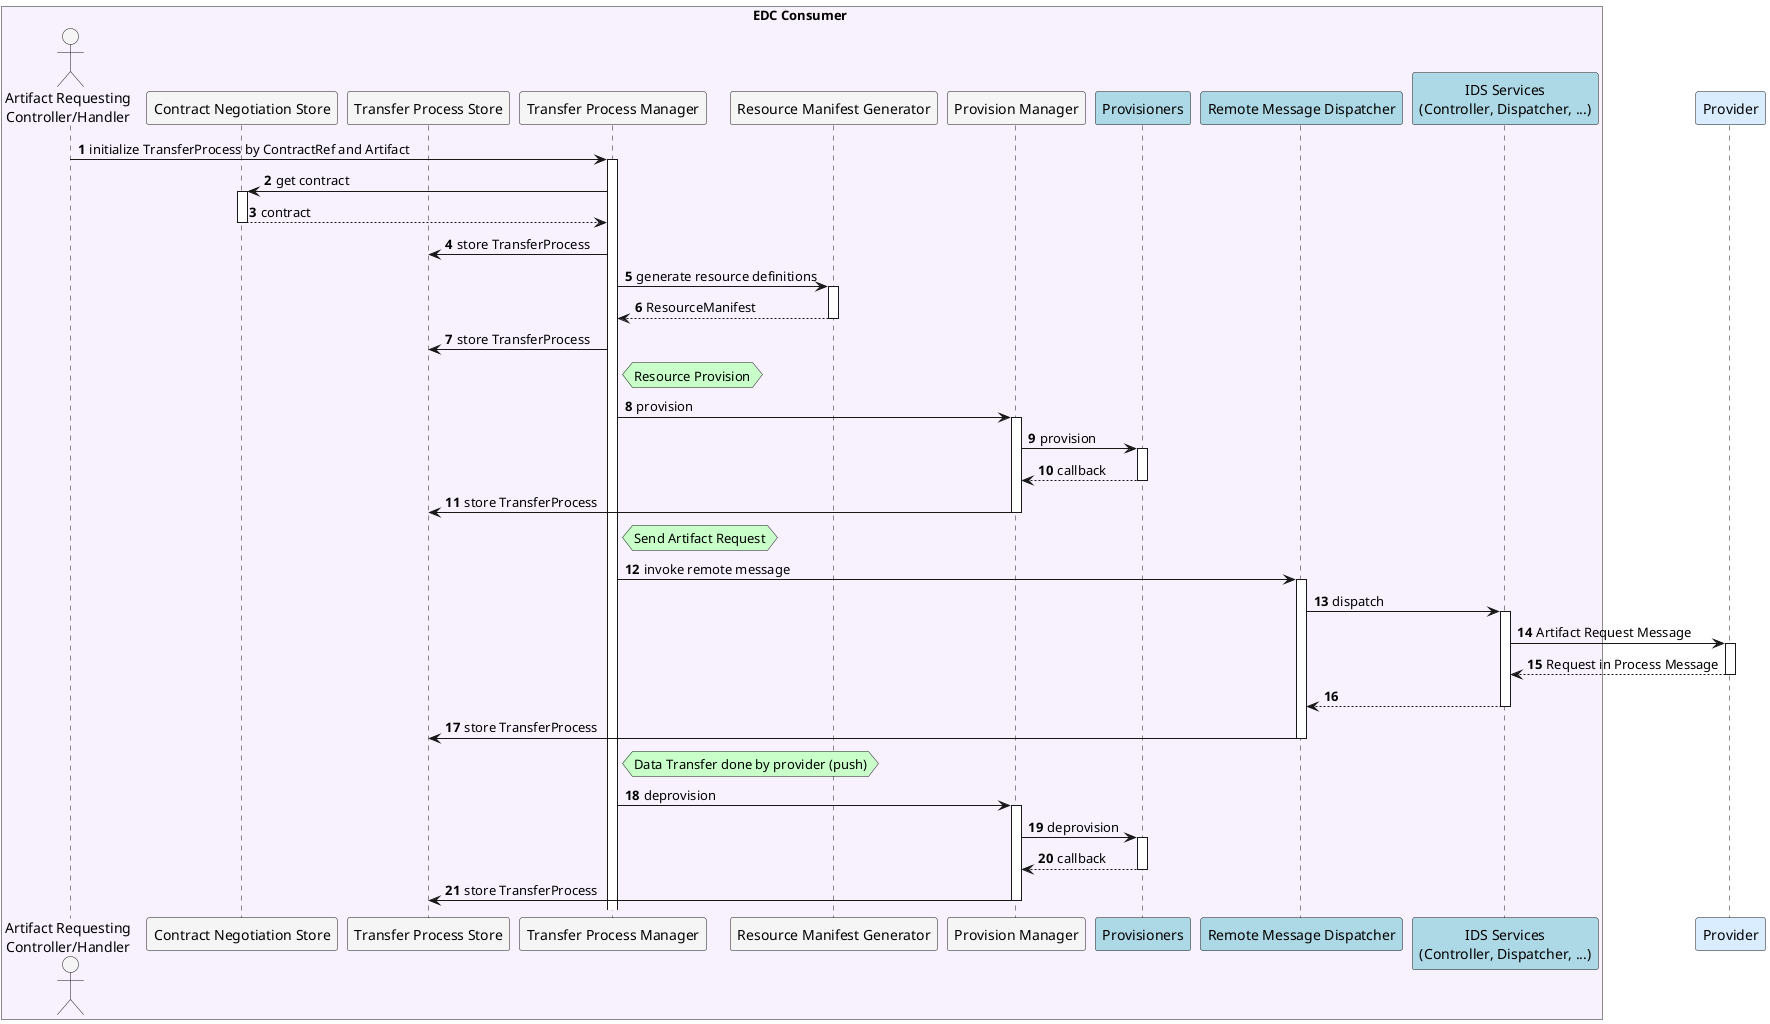 '
'  Copyright (c) 2021 Daimler TSS GmbH
'
'  This program and the accompanying materials are made available under the
'  terms of the Apache License, Version 2.0 which is available at
'  https://www.apache.org/licenses/LICENSE-2.0
'
'  SPDX-License-Identifier: Apache-2.0
'
'  Contributors:
'       Daimler TSS GmbH - Initial Draft
'
'

@startuml

skinParam NoteBackgroundColor WhiteSmoke
skinParam NoteFontColor Black
skinParam ParticipantBackgroundColor WhiteSmoke
skinParam ActorBackgroundColor WhiteSmoke
skinParam AgentBackgroundColor White
skinParam AgentBorderColor SkyBlue
skinparam shadowing false

!define ConsumerColor f8f2ff
!define ProviderColor d9edff
!define WarningColor Business
!define LeadColor Technology

skinparam noteBackgroundColor #LeadColor

autonumber

box EDC Consumer #ConsumerColor

    actor Actor as "Artifact Requesting\nController/Handler"
    participant Store as "Contract Negotiation Store"
    participant TransferStore as "Transfer Process Store"
    participant TransferManager as "Transfer Process Manager"
    participant ManifestGenerator as "Resource Manifest Generator"
    participant ProvisionManager as "Provision Manager"
    participant Provisioners as "Provisioners" #lightblue
    participant Dispatcher as "Remote Message Dispatcher" #lightblue
    participant IDS as "IDS Services\n(Controller, Dispatcher, ...)" #lightblue
end box

participant Provider as "Provider" #ProviderColor

' PROCESS
Actor -> TransferManager ++: initialize TransferProcess by ContractRef and Artifact


TransferManager -> Store ++: get contract
return contract
TransferManager -> TransferStore: store TransferProcess

' Resource Definition
TransferManager -> ManifestGenerator ++ : generate resource definitions
return ResourceManifest
TransferManager -> TransferStore: store TransferProcess


' Provision
hnote right of TransferManager
    Resource Provision
end note

TransferManager -> ProvisionManager++: provision
ProvisionManager -> Provisioners++: provision
Provisioners --> ProvisionManager--: callback
ProvisionManager -> TransferStore: store TransferProcess
deactivate ProvisionManager

' Artifact Message
hnote right of TransferManager
    Send Artifact Request
end note

TransferManager -> Dispatcher ++ : invoke remote message
Dispatcher -> IDS ++ : dispatch
IDS -> Provider ++ : Artifact Request Message
return Request in Process Message
return
Dispatcher -> TransferStore --: store TransferProcess

' Transfer
hnote right of TransferManager
    Data Transfer done by provider (push)
end note

' De-Provision
TransferManager -> ProvisionManager++: deprovision
ProvisionManager -> Provisioners++: deprovision
Provisioners --> ProvisionManager--: callback
ProvisionManager -> TransferStore: store TransferProcess
deactivate ProvisionManager

' Look again at step 21 for non-edc connectors

@enduml